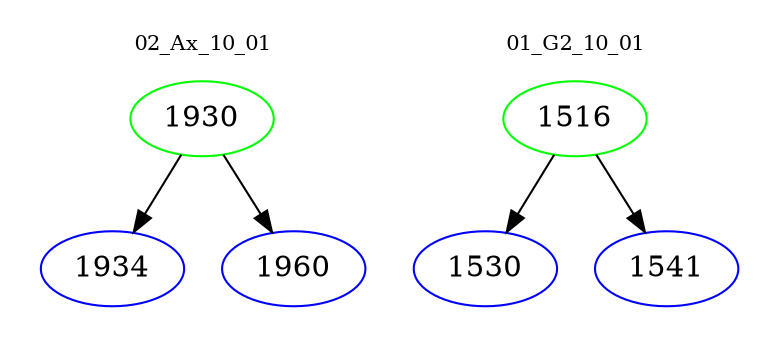 digraph{
subgraph cluster_0 {
color = white
label = "02_Ax_10_01";
fontsize=10;
T0_1930 [label="1930", color="green"]
T0_1930 -> T0_1934 [color="black"]
T0_1934 [label="1934", color="blue"]
T0_1930 -> T0_1960 [color="black"]
T0_1960 [label="1960", color="blue"]
}
subgraph cluster_1 {
color = white
label = "01_G2_10_01";
fontsize=10;
T1_1516 [label="1516", color="green"]
T1_1516 -> T1_1530 [color="black"]
T1_1530 [label="1530", color="blue"]
T1_1516 -> T1_1541 [color="black"]
T1_1541 [label="1541", color="blue"]
}
}
